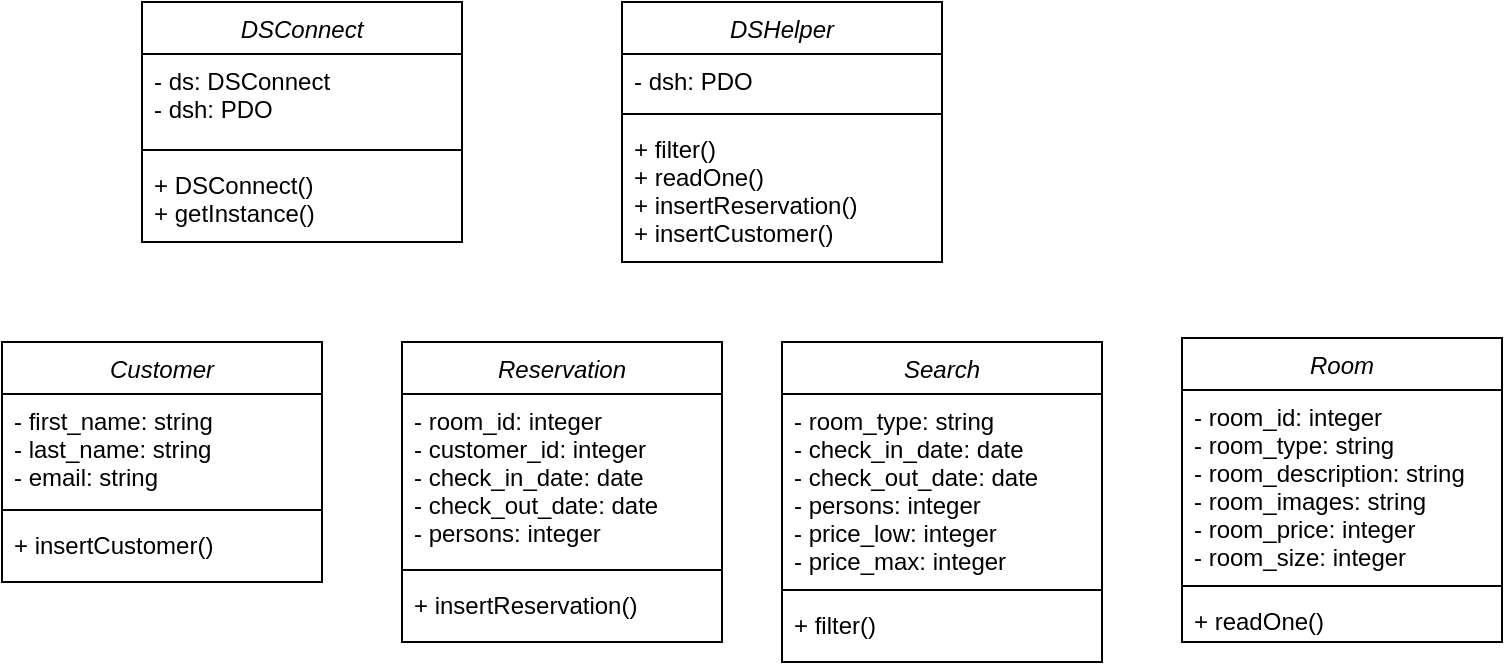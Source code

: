 <mxfile version="12.5.5" type="device"><diagram id="C5RBs43oDa-KdzZeNtuy" name="Page-1"><mxGraphModel dx="782" dy="479" grid="1" gridSize="10" guides="1" tooltips="1" connect="1" arrows="1" fold="1" page="1" pageScale="1" pageWidth="827" pageHeight="1169" math="0" shadow="0"><root><mxCell id="WIyWlLk6GJQsqaUBKTNV-0"/><mxCell id="WIyWlLk6GJQsqaUBKTNV-1" parent="WIyWlLk6GJQsqaUBKTNV-0"/><mxCell id="zkfFHV4jXpPFQw0GAbJ--0" value="DSHelper" style="swimlane;fontStyle=2;align=center;verticalAlign=top;childLayout=stackLayout;horizontal=1;startSize=26;horizontalStack=0;resizeParent=1;resizeLast=0;collapsible=1;marginBottom=0;rounded=0;shadow=0;strokeWidth=1;" parent="WIyWlLk6GJQsqaUBKTNV-1" vertex="1"><mxGeometry x="450" y="40" width="160" height="130" as="geometry"><mxRectangle x="230" y="140" width="160" height="26" as="alternateBounds"/></mxGeometry></mxCell><mxCell id="zkfFHV4jXpPFQw0GAbJ--1" value="- dsh: PDO" style="text;align=left;verticalAlign=top;spacingLeft=4;spacingRight=4;overflow=hidden;rotatable=0;points=[[0,0.5],[1,0.5]];portConstraint=eastwest;" parent="zkfFHV4jXpPFQw0GAbJ--0" vertex="1"><mxGeometry y="26" width="160" height="26" as="geometry"/></mxCell><mxCell id="zkfFHV4jXpPFQw0GAbJ--4" value="" style="line;html=1;strokeWidth=1;align=left;verticalAlign=middle;spacingTop=-1;spacingLeft=3;spacingRight=3;rotatable=0;labelPosition=right;points=[];portConstraint=eastwest;" parent="zkfFHV4jXpPFQw0GAbJ--0" vertex="1"><mxGeometry y="52" width="160" height="8" as="geometry"/></mxCell><mxCell id="zkfFHV4jXpPFQw0GAbJ--5" value="+ filter()&#10;+ readOne()&#10;+ insertReservation()&#10;+ insertCustomer()" style="text;align=left;verticalAlign=top;spacingLeft=4;spacingRight=4;overflow=hidden;rotatable=0;points=[[0,0.5],[1,0.5]];portConstraint=eastwest;" parent="zkfFHV4jXpPFQw0GAbJ--0" vertex="1"><mxGeometry y="60" width="160" height="70" as="geometry"/></mxCell><mxCell id="5NDFYTCyr3d_1rRaGCiN-0" value="DSConnect" style="swimlane;fontStyle=2;align=center;verticalAlign=top;childLayout=stackLayout;horizontal=1;startSize=26;horizontalStack=0;resizeParent=1;resizeLast=0;collapsible=1;marginBottom=0;rounded=0;shadow=0;strokeWidth=1;" vertex="1" parent="WIyWlLk6GJQsqaUBKTNV-1"><mxGeometry x="210" y="40" width="160" height="120" as="geometry"><mxRectangle x="230" y="140" width="160" height="26" as="alternateBounds"/></mxGeometry></mxCell><mxCell id="5NDFYTCyr3d_1rRaGCiN-1" value="- ds: DSConnect&#10;- dsh: PDO" style="text;align=left;verticalAlign=top;spacingLeft=4;spacingRight=4;overflow=hidden;rotatable=0;points=[[0,0.5],[1,0.5]];portConstraint=eastwest;" vertex="1" parent="5NDFYTCyr3d_1rRaGCiN-0"><mxGeometry y="26" width="160" height="44" as="geometry"/></mxCell><mxCell id="5NDFYTCyr3d_1rRaGCiN-2" value="" style="line;html=1;strokeWidth=1;align=left;verticalAlign=middle;spacingTop=-1;spacingLeft=3;spacingRight=3;rotatable=0;labelPosition=right;points=[];portConstraint=eastwest;" vertex="1" parent="5NDFYTCyr3d_1rRaGCiN-0"><mxGeometry y="70" width="160" height="8" as="geometry"/></mxCell><mxCell id="5NDFYTCyr3d_1rRaGCiN-3" value="+ DSConnect()&#10;+ getInstance()" style="text;align=left;verticalAlign=top;spacingLeft=4;spacingRight=4;overflow=hidden;rotatable=0;points=[[0,0.5],[1,0.5]];portConstraint=eastwest;" vertex="1" parent="5NDFYTCyr3d_1rRaGCiN-0"><mxGeometry y="78" width="160" height="42" as="geometry"/></mxCell><mxCell id="5NDFYTCyr3d_1rRaGCiN-4" value="Customer" style="swimlane;fontStyle=2;align=center;verticalAlign=top;childLayout=stackLayout;horizontal=1;startSize=26;horizontalStack=0;resizeParent=1;resizeLast=0;collapsible=1;marginBottom=0;rounded=0;shadow=0;strokeWidth=1;" vertex="1" parent="WIyWlLk6GJQsqaUBKTNV-1"><mxGeometry x="140" y="210" width="160" height="120" as="geometry"><mxRectangle x="230" y="140" width="160" height="26" as="alternateBounds"/></mxGeometry></mxCell><mxCell id="5NDFYTCyr3d_1rRaGCiN-5" value="- first_name: string&#10;- last_name: string&#10;- email: string" style="text;align=left;verticalAlign=top;spacingLeft=4;spacingRight=4;overflow=hidden;rotatable=0;points=[[0,0.5],[1,0.5]];portConstraint=eastwest;" vertex="1" parent="5NDFYTCyr3d_1rRaGCiN-4"><mxGeometry y="26" width="160" height="54" as="geometry"/></mxCell><mxCell id="5NDFYTCyr3d_1rRaGCiN-6" value="" style="line;html=1;strokeWidth=1;align=left;verticalAlign=middle;spacingTop=-1;spacingLeft=3;spacingRight=3;rotatable=0;labelPosition=right;points=[];portConstraint=eastwest;" vertex="1" parent="5NDFYTCyr3d_1rRaGCiN-4"><mxGeometry y="80" width="160" height="8" as="geometry"/></mxCell><mxCell id="5NDFYTCyr3d_1rRaGCiN-7" value="+ insertCustomer()" style="text;align=left;verticalAlign=top;spacingLeft=4;spacingRight=4;overflow=hidden;rotatable=0;points=[[0,0.5],[1,0.5]];portConstraint=eastwest;" vertex="1" parent="5NDFYTCyr3d_1rRaGCiN-4"><mxGeometry y="88" width="160" height="26" as="geometry"/></mxCell><mxCell id="5NDFYTCyr3d_1rRaGCiN-8" value="Room" style="swimlane;fontStyle=2;align=center;verticalAlign=top;childLayout=stackLayout;horizontal=1;startSize=26;horizontalStack=0;resizeParent=1;resizeLast=0;collapsible=1;marginBottom=0;rounded=0;shadow=0;strokeWidth=1;" vertex="1" parent="WIyWlLk6GJQsqaUBKTNV-1"><mxGeometry x="730" y="208" width="160" height="152" as="geometry"><mxRectangle x="230" y="140" width="160" height="26" as="alternateBounds"/></mxGeometry></mxCell><mxCell id="5NDFYTCyr3d_1rRaGCiN-9" value="- room_id: integer&#10;- room_type: string&#10;- room_description: string&#10;- room_images: string&#10;- room_price: integer&#10;- room_size: integer" style="text;align=left;verticalAlign=top;spacingLeft=4;spacingRight=4;overflow=hidden;rotatable=0;points=[[0,0.5],[1,0.5]];portConstraint=eastwest;" vertex="1" parent="5NDFYTCyr3d_1rRaGCiN-8"><mxGeometry y="26" width="160" height="94" as="geometry"/></mxCell><mxCell id="5NDFYTCyr3d_1rRaGCiN-10" value="" style="line;html=1;strokeWidth=1;align=left;verticalAlign=middle;spacingTop=-1;spacingLeft=3;spacingRight=3;rotatable=0;labelPosition=right;points=[];portConstraint=eastwest;" vertex="1" parent="5NDFYTCyr3d_1rRaGCiN-8"><mxGeometry y="120" width="160" height="8" as="geometry"/></mxCell><mxCell id="5NDFYTCyr3d_1rRaGCiN-11" value="+ readOne()" style="text;align=left;verticalAlign=top;spacingLeft=4;spacingRight=4;overflow=hidden;rotatable=0;points=[[0,0.5],[1,0.5]];portConstraint=eastwest;" vertex="1" parent="5NDFYTCyr3d_1rRaGCiN-8"><mxGeometry y="128" width="160" height="22" as="geometry"/></mxCell><mxCell id="5NDFYTCyr3d_1rRaGCiN-12" value="Reservation&#10;" style="swimlane;fontStyle=2;align=center;verticalAlign=top;childLayout=stackLayout;horizontal=1;startSize=26;horizontalStack=0;resizeParent=1;resizeLast=0;collapsible=1;marginBottom=0;rounded=0;shadow=0;strokeWidth=1;" vertex="1" parent="WIyWlLk6GJQsqaUBKTNV-1"><mxGeometry x="340" y="210" width="160" height="150" as="geometry"><mxRectangle x="230" y="140" width="160" height="26" as="alternateBounds"/></mxGeometry></mxCell><mxCell id="5NDFYTCyr3d_1rRaGCiN-13" value="- room_id: integer&#10;- customer_id: integer&#10;- check_in_date: date&#10;- check_out_date: date&#10;- persons: integer" style="text;align=left;verticalAlign=top;spacingLeft=4;spacingRight=4;overflow=hidden;rotatable=0;points=[[0,0.5],[1,0.5]];portConstraint=eastwest;" vertex="1" parent="5NDFYTCyr3d_1rRaGCiN-12"><mxGeometry y="26" width="160" height="84" as="geometry"/></mxCell><mxCell id="5NDFYTCyr3d_1rRaGCiN-14" value="" style="line;html=1;strokeWidth=1;align=left;verticalAlign=middle;spacingTop=-1;spacingLeft=3;spacingRight=3;rotatable=0;labelPosition=right;points=[];portConstraint=eastwest;" vertex="1" parent="5NDFYTCyr3d_1rRaGCiN-12"><mxGeometry y="110" width="160" height="8" as="geometry"/></mxCell><mxCell id="5NDFYTCyr3d_1rRaGCiN-15" value="+ insertReservation()" style="text;align=left;verticalAlign=top;spacingLeft=4;spacingRight=4;overflow=hidden;rotatable=0;points=[[0,0.5],[1,0.5]];portConstraint=eastwest;" vertex="1" parent="5NDFYTCyr3d_1rRaGCiN-12"><mxGeometry y="118" width="160" height="32" as="geometry"/></mxCell><mxCell id="5NDFYTCyr3d_1rRaGCiN-21" value="Search" style="swimlane;fontStyle=2;align=center;verticalAlign=top;childLayout=stackLayout;horizontal=1;startSize=26;horizontalStack=0;resizeParent=1;resizeLast=0;collapsible=1;marginBottom=0;rounded=0;shadow=0;strokeWidth=1;" vertex="1" parent="WIyWlLk6GJQsqaUBKTNV-1"><mxGeometry x="530" y="210" width="160" height="160" as="geometry"><mxRectangle x="230" y="140" width="160" height="26" as="alternateBounds"/></mxGeometry></mxCell><mxCell id="5NDFYTCyr3d_1rRaGCiN-22" value="- room_type: string&#10;- check_in_date: date&#10;- check_out_date: date&#10;- persons: integer&#10;- price_low: integer&#10;- price_max: integer" style="text;align=left;verticalAlign=top;spacingLeft=4;spacingRight=4;overflow=hidden;rotatable=0;points=[[0,0.5],[1,0.5]];portConstraint=eastwest;" vertex="1" parent="5NDFYTCyr3d_1rRaGCiN-21"><mxGeometry y="26" width="160" height="94" as="geometry"/></mxCell><mxCell id="5NDFYTCyr3d_1rRaGCiN-23" value="" style="line;html=1;strokeWidth=1;align=left;verticalAlign=middle;spacingTop=-1;spacingLeft=3;spacingRight=3;rotatable=0;labelPosition=right;points=[];portConstraint=eastwest;" vertex="1" parent="5NDFYTCyr3d_1rRaGCiN-21"><mxGeometry y="120" width="160" height="8" as="geometry"/></mxCell><mxCell id="5NDFYTCyr3d_1rRaGCiN-24" value="+ filter()" style="text;align=left;verticalAlign=top;spacingLeft=4;spacingRight=4;overflow=hidden;rotatable=0;points=[[0,0.5],[1,0.5]];portConstraint=eastwest;" vertex="1" parent="5NDFYTCyr3d_1rRaGCiN-21"><mxGeometry y="128" width="160" height="22" as="geometry"/></mxCell></root></mxGraphModel></diagram></mxfile>